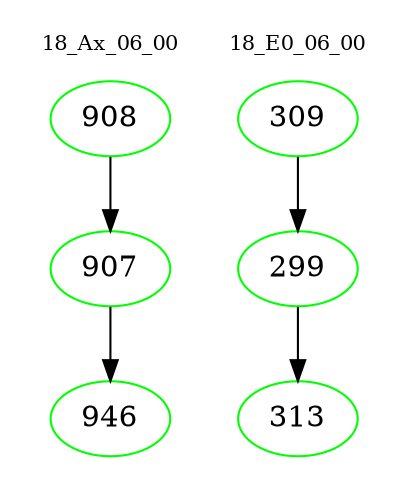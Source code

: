 digraph{
subgraph cluster_0 {
color = white
label = "18_Ax_06_00";
fontsize=10;
T0_908 [label="908", color="green"]
T0_908 -> T0_907 [color="black"]
T0_907 [label="907", color="green"]
T0_907 -> T0_946 [color="black"]
T0_946 [label="946", color="green"]
}
subgraph cluster_1 {
color = white
label = "18_E0_06_00";
fontsize=10;
T1_309 [label="309", color="green"]
T1_309 -> T1_299 [color="black"]
T1_299 [label="299", color="green"]
T1_299 -> T1_313 [color="black"]
T1_313 [label="313", color="green"]
}
}
